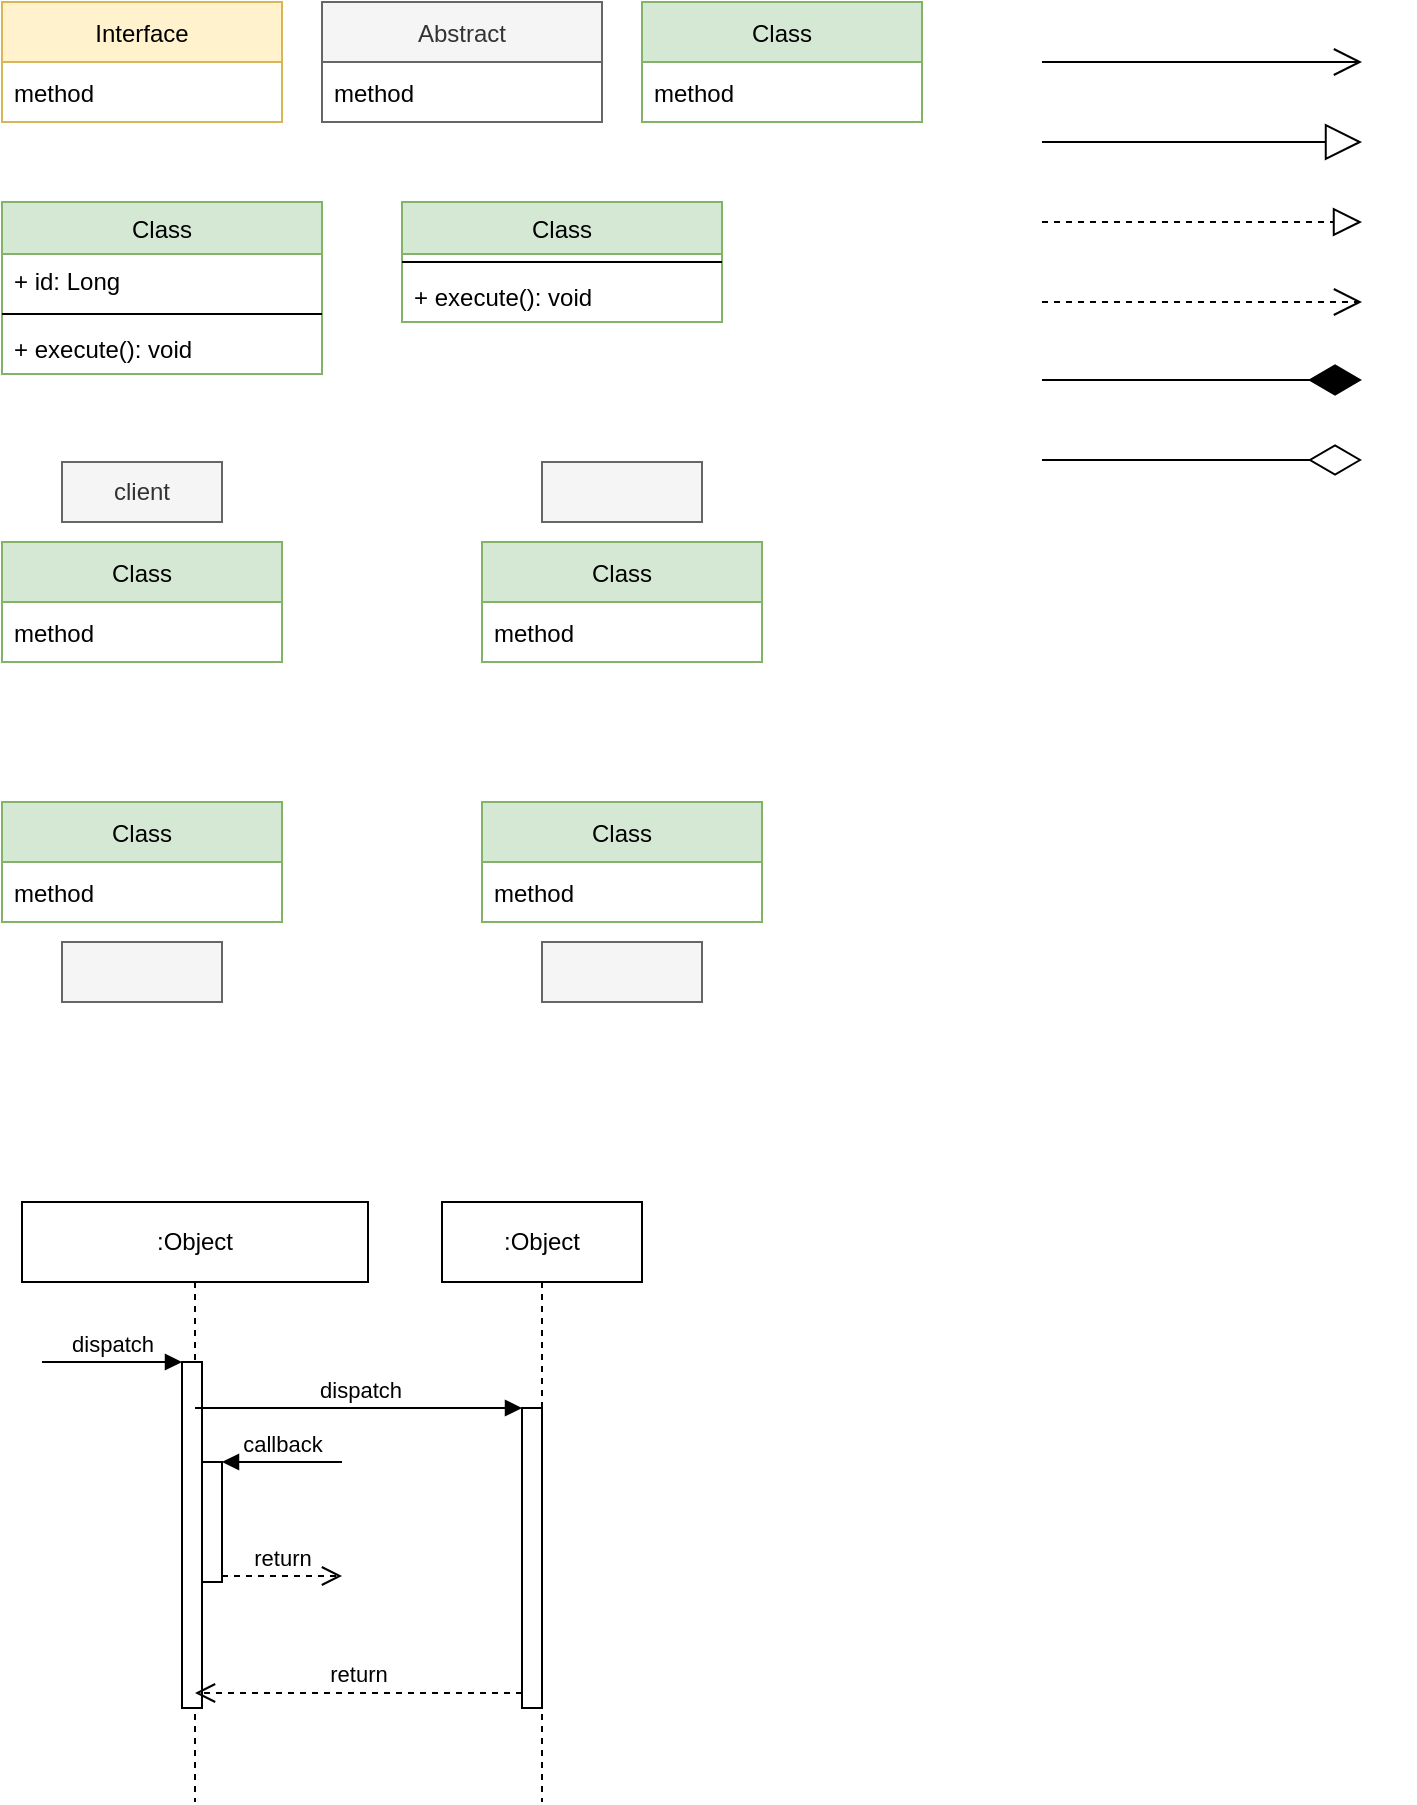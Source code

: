 <mxfile version="15.5.4" type="embed"><diagram id="ierNxM7DQVHxh4hlCwrf" name="Page-1"><mxGraphModel dx="866" dy="720" grid="1" gridSize="10" guides="1" tooltips="1" connect="1" arrows="1" fold="1" page="1" pageScale="1" pageWidth="850" pageHeight="1100" math="0" shadow="0"><root><mxCell id="0"/><mxCell id="1" parent="0"/><mxCell id="2" value="Interface" style="swimlane;fontStyle=0;childLayout=stackLayout;horizontal=1;startSize=30;horizontalStack=0;resizeParent=1;resizeParentMax=0;resizeLast=0;collapsible=1;marginBottom=0;fillColor=#fff2cc;strokeColor=#d6b656;" parent="1" vertex="1"><mxGeometry x="40" y="10" width="140" height="60" as="geometry"/></mxCell><mxCell id="3" value="method" style="text;strokeColor=none;fillColor=none;align=left;verticalAlign=middle;spacingLeft=4;spacingRight=4;overflow=hidden;points=[[0,0.5],[1,0.5]];portConstraint=eastwest;rotatable=0;" parent="2" vertex="1"><mxGeometry y="30" width="140" height="30" as="geometry"/></mxCell><mxCell id="4" value="Class" style="swimlane;fontStyle=0;childLayout=stackLayout;horizontal=1;startSize=30;horizontalStack=0;resizeParent=1;resizeParentMax=0;resizeLast=0;collapsible=1;marginBottom=0;fillColor=#d5e8d4;strokeColor=#82b366;" parent="1" vertex="1"><mxGeometry x="360" y="10" width="140" height="60" as="geometry"/></mxCell><mxCell id="5" value="method" style="text;strokeColor=none;fillColor=none;align=left;verticalAlign=middle;spacingLeft=4;spacingRight=4;overflow=hidden;points=[[0,0.5],[1,0.5]];portConstraint=eastwest;rotatable=0;" parent="4" vertex="1"><mxGeometry y="30" width="140" height="30" as="geometry"/></mxCell><mxCell id="6" value="" style="rounded=0;whiteSpace=wrap;html=1;fillColor=#f5f5f5;fontColor=#333333;strokeColor=#666666;" parent="1" vertex="1"><mxGeometry x="310" y="480" width="80" height="30" as="geometry"/></mxCell><mxCell id="7" value="Class" style="swimlane;fontStyle=0;childLayout=stackLayout;horizontal=1;startSize=30;horizontalStack=0;resizeParent=1;resizeParentMax=0;resizeLast=0;collapsible=1;marginBottom=0;fillColor=#d5e8d4;strokeColor=#82b366;" parent="1" vertex="1"><mxGeometry x="280" y="410" width="140" height="60" as="geometry"/></mxCell><mxCell id="8" value="method" style="text;strokeColor=none;fillColor=none;align=left;verticalAlign=middle;spacingLeft=4;spacingRight=4;overflow=hidden;points=[[0,0.5],[1,0.5]];portConstraint=eastwest;rotatable=0;" parent="7" vertex="1"><mxGeometry y="30" width="140" height="30" as="geometry"/></mxCell><mxCell id="9" value="Class" style="swimlane;fontStyle=0;childLayout=stackLayout;horizontal=1;startSize=30;horizontalStack=0;resizeParent=1;resizeParentMax=0;resizeLast=0;collapsible=1;marginBottom=0;fillColor=#d5e8d4;strokeColor=#82b366;" parent="1" vertex="1"><mxGeometry x="40" y="410" width="140" height="60" as="geometry"/></mxCell><mxCell id="10" value="method" style="text;strokeColor=none;fillColor=none;align=left;verticalAlign=middle;spacingLeft=4;spacingRight=4;overflow=hidden;points=[[0,0.5],[1,0.5]];portConstraint=eastwest;rotatable=0;" parent="9" vertex="1"><mxGeometry y="30" width="140" height="30" as="geometry"/></mxCell><mxCell id="13" value="" style="rounded=0;whiteSpace=wrap;html=1;fillColor=#f5f5f5;fontColor=#333333;strokeColor=#666666;" parent="1" vertex="1"><mxGeometry x="70" y="480" width="80" height="30" as="geometry"/></mxCell><mxCell id="14" value="Class" style="swimlane;fontStyle=0;childLayout=stackLayout;horizontal=1;startSize=30;horizontalStack=0;resizeParent=1;resizeParentMax=0;resizeLast=0;collapsible=1;marginBottom=0;fillColor=#d5e8d4;strokeColor=#82b366;" parent="1" vertex="1"><mxGeometry x="40" y="280" width="140" height="60" as="geometry"/></mxCell><mxCell id="15" value="method" style="text;strokeColor=none;fillColor=none;align=left;verticalAlign=middle;spacingLeft=4;spacingRight=4;overflow=hidden;points=[[0,0.5],[1,0.5]];portConstraint=eastwest;rotatable=0;" parent="14" vertex="1"><mxGeometry y="30" width="140" height="30" as="geometry"/></mxCell><mxCell id="16" value="client" style="rounded=0;whiteSpace=wrap;html=1;fillColor=#f5f5f5;fontColor=#333333;strokeColor=#666666;" parent="1" vertex="1"><mxGeometry x="70" y="240" width="80" height="30" as="geometry"/></mxCell><mxCell id="20" value="Class" style="swimlane;fontStyle=0;childLayout=stackLayout;horizontal=1;startSize=30;horizontalStack=0;resizeParent=1;resizeParentMax=0;resizeLast=0;collapsible=1;marginBottom=0;fillColor=#d5e8d4;strokeColor=#82b366;" parent="1" vertex="1"><mxGeometry x="280" y="280" width="140" height="60" as="geometry"/></mxCell><mxCell id="21" value="method" style="text;strokeColor=none;fillColor=none;align=left;verticalAlign=middle;spacingLeft=4;spacingRight=4;overflow=hidden;points=[[0,0.5],[1,0.5]];portConstraint=eastwest;rotatable=0;" parent="20" vertex="1"><mxGeometry y="30" width="140" height="30" as="geometry"/></mxCell><mxCell id="22" value="" style="rounded=0;whiteSpace=wrap;html=1;fillColor=#f5f5f5;fontColor=#333333;strokeColor=#666666;" parent="1" vertex="1"><mxGeometry x="310" y="240" width="80" height="30" as="geometry"/></mxCell><mxCell id="25" value="Class" style="swimlane;fontStyle=0;align=center;verticalAlign=top;childLayout=stackLayout;horizontal=1;startSize=26;horizontalStack=0;resizeParent=1;resizeParentMax=0;resizeLast=0;collapsible=1;marginBottom=0;fillColor=#d5e8d4;strokeColor=#82b366;" parent="1" vertex="1"><mxGeometry x="40" y="110" width="160" height="86" as="geometry"><mxRectangle x="380" y="-1050" width="70" height="26" as="alternateBounds"/></mxGeometry></mxCell><mxCell id="26" value="+ id: Long" style="text;strokeColor=none;fillColor=none;align=left;verticalAlign=top;spacingLeft=4;spacingRight=4;overflow=hidden;rotatable=0;points=[[0,0.5],[1,0.5]];portConstraint=eastwest;" parent="25" vertex="1"><mxGeometry y="26" width="160" height="26" as="geometry"/></mxCell><mxCell id="30" value="" style="line;strokeWidth=1;fillColor=none;align=left;verticalAlign=middle;spacingTop=-1;spacingLeft=3;spacingRight=3;rotatable=0;labelPosition=right;points=[];portConstraint=eastwest;" parent="25" vertex="1"><mxGeometry y="52" width="160" height="8" as="geometry"/></mxCell><mxCell id="32" value="+ execute(): void" style="text;strokeColor=none;fillColor=none;align=left;verticalAlign=top;spacingLeft=4;spacingRight=4;overflow=hidden;rotatable=0;points=[[0,0.5],[1,0.5]];portConstraint=eastwest;" parent="25" vertex="1"><mxGeometry y="60" width="160" height="26" as="geometry"/></mxCell><mxCell id="39" value="Class" style="swimlane;fontStyle=0;align=center;verticalAlign=top;childLayout=stackLayout;horizontal=1;startSize=26;horizontalStack=0;resizeParent=1;resizeParentMax=0;resizeLast=0;collapsible=1;marginBottom=0;fillColor=#d5e8d4;strokeColor=#82b366;" parent="1" vertex="1"><mxGeometry x="240" y="110" width="160" height="60" as="geometry"><mxRectangle x="380" y="-1050" width="70" height="26" as="alternateBounds"/></mxGeometry></mxCell><mxCell id="41" value="" style="line;strokeWidth=1;fillColor=none;align=left;verticalAlign=middle;spacingTop=-1;spacingLeft=3;spacingRight=3;rotatable=0;labelPosition=right;points=[];portConstraint=eastwest;" parent="39" vertex="1"><mxGeometry y="26" width="160" height="8" as="geometry"/></mxCell><mxCell id="42" value="+ execute(): void" style="text;strokeColor=none;fillColor=none;align=left;verticalAlign=top;spacingLeft=4;spacingRight=4;overflow=hidden;rotatable=0;points=[[0,0.5],[1,0.5]];portConstraint=eastwest;" parent="39" vertex="1"><mxGeometry y="34" width="160" height="26" as="geometry"/></mxCell><mxCell id="43" value=":Object" style="shape=umlLifeline;perimeter=lifelinePerimeter;whiteSpace=wrap;html=1;container=1;collapsible=0;recursiveResize=0;outlineConnect=0;rounded=0;" parent="1" vertex="1"><mxGeometry x="50" y="610" width="173" height="300" as="geometry"/></mxCell><mxCell id="44" value="" style="group;rounded=0;" parent="43" vertex="1" connectable="0"><mxGeometry x="10" y="80" width="80" height="173" as="geometry"/></mxCell><mxCell id="45" value="" style="html=1;points=[];perimeter=orthogonalPerimeter;rounded=0;" parent="44" vertex="1"><mxGeometry x="70" width="10" height="173" as="geometry"/></mxCell><mxCell id="46" value="dispatch" style="html=1;verticalAlign=bottom;endArrow=block;entryX=0;entryY=0;rounded=0;" parent="44" target="45" edge="1"><mxGeometry relative="1" as="geometry"><mxPoint as="sourcePoint"/></mxGeometry></mxCell><mxCell id="47" value="" style="group;rounded=0;" parent="43" vertex="1" connectable="0"><mxGeometry x="90" y="130" width="70" height="60" as="geometry"/></mxCell><mxCell id="48" value="" style="html=1;points=[];perimeter=orthogonalPerimeter;rounded=0;" parent="47" vertex="1"><mxGeometry width="10" height="60" as="geometry"/></mxCell><mxCell id="49" value="callback" style="html=1;verticalAlign=bottom;endArrow=block;entryX=1;entryY=0;rounded=0;" parent="47" target="48" edge="1"><mxGeometry relative="1" as="geometry"><mxPoint x="70" as="sourcePoint"/></mxGeometry></mxCell><mxCell id="50" value="return" style="html=1;verticalAlign=bottom;endArrow=open;dashed=1;endSize=8;exitX=1;exitY=0.95;rounded=0;" parent="47" source="48" edge="1"><mxGeometry relative="1" as="geometry"><mxPoint x="70" y="57" as="targetPoint"/></mxGeometry></mxCell><mxCell id="51" value=":Object" style="shape=umlLifeline;perimeter=lifelinePerimeter;whiteSpace=wrap;html=1;container=1;collapsible=0;recursiveResize=0;outlineConnect=0;rounded=0;" parent="1" vertex="1"><mxGeometry x="260" y="610" width="100" height="300" as="geometry"/></mxCell><mxCell id="52" value="" style="group;rounded=0;" parent="51" vertex="1" connectable="0"><mxGeometry x="-30" y="103" width="80" height="150" as="geometry"/></mxCell><mxCell id="53" value="" style="html=1;points=[];perimeter=orthogonalPerimeter;rounded=0;" parent="52" vertex="1"><mxGeometry x="70" width="10" height="150" as="geometry"/></mxCell><mxCell id="54" value="dispatch" style="html=1;verticalAlign=bottom;endArrow=block;entryX=0;entryY=0;rounded=0;" parent="1" source="43" target="53" edge="1"><mxGeometry relative="1" as="geometry"><mxPoint x="230" y="713" as="sourcePoint"/></mxGeometry></mxCell><mxCell id="55" value="return" style="html=1;verticalAlign=bottom;endArrow=open;dashed=1;endSize=8;exitX=0;exitY=0.95;rounded=0;" parent="1" source="53" target="43" edge="1"><mxGeometry relative="1" as="geometry"><mxPoint x="240" y="856" as="targetPoint"/></mxGeometry></mxCell><mxCell id="56" value="" style="endArrow=block;dashed=1;endFill=0;endSize=12;html=1;" edge="1" parent="1"><mxGeometry width="160" relative="1" as="geometry"><mxPoint x="560" y="120.0" as="sourcePoint"/><mxPoint x="720" y="120.0" as="targetPoint"/></mxGeometry></mxCell><mxCell id="57" value="" style="endArrow=block;endSize=16;endFill=0;html=1;" edge="1" parent="1"><mxGeometry width="160" relative="1" as="geometry"><mxPoint x="560" y="80.0" as="sourcePoint"/><mxPoint x="720" y="80.0" as="targetPoint"/></mxGeometry></mxCell><mxCell id="58" value="" style="endArrow=diamondThin;endFill=1;endSize=24;html=1;" edge="1" parent="1"><mxGeometry width="160" relative="1" as="geometry"><mxPoint x="560" y="199.0" as="sourcePoint"/><mxPoint x="720" y="199.0" as="targetPoint"/></mxGeometry></mxCell><mxCell id="59" value="" style="endArrow=diamondThin;endFill=0;endSize=24;html=1;" edge="1" parent="1"><mxGeometry width="160" relative="1" as="geometry"><mxPoint x="560" y="239.0" as="sourcePoint"/><mxPoint x="720" y="239.0" as="targetPoint"/></mxGeometry></mxCell><mxCell id="60" value="" style="endArrow=open;endFill=1;endSize=12;html=1;" edge="1" parent="1"><mxGeometry width="160" relative="1" as="geometry"><mxPoint x="560" y="40.0" as="sourcePoint"/><mxPoint x="720" y="40.0" as="targetPoint"/></mxGeometry></mxCell><mxCell id="61" value="" style="endArrow=open;endSize=12;dashed=1;html=1;" edge="1" parent="1"><mxGeometry width="160" relative="1" as="geometry"><mxPoint x="560" y="160.0" as="sourcePoint"/><mxPoint x="720" y="160.0" as="targetPoint"/></mxGeometry></mxCell><mxCell id="62" value="Abstract" style="swimlane;fontStyle=0;childLayout=stackLayout;horizontal=1;startSize=30;horizontalStack=0;resizeParent=1;resizeParentMax=0;resizeLast=0;collapsible=1;marginBottom=0;fillColor=#f5f5f5;strokeColor=#666666;fontColor=#333333;" vertex="1" parent="1"><mxGeometry x="200" y="10" width="140" height="60" as="geometry"/></mxCell><mxCell id="63" value="method" style="text;strokeColor=none;fillColor=none;align=left;verticalAlign=middle;spacingLeft=4;spacingRight=4;overflow=hidden;points=[[0,0.5],[1,0.5]];portConstraint=eastwest;rotatable=0;" vertex="1" parent="62"><mxGeometry y="30" width="140" height="30" as="geometry"/></mxCell></root></mxGraphModel></diagram></mxfile>